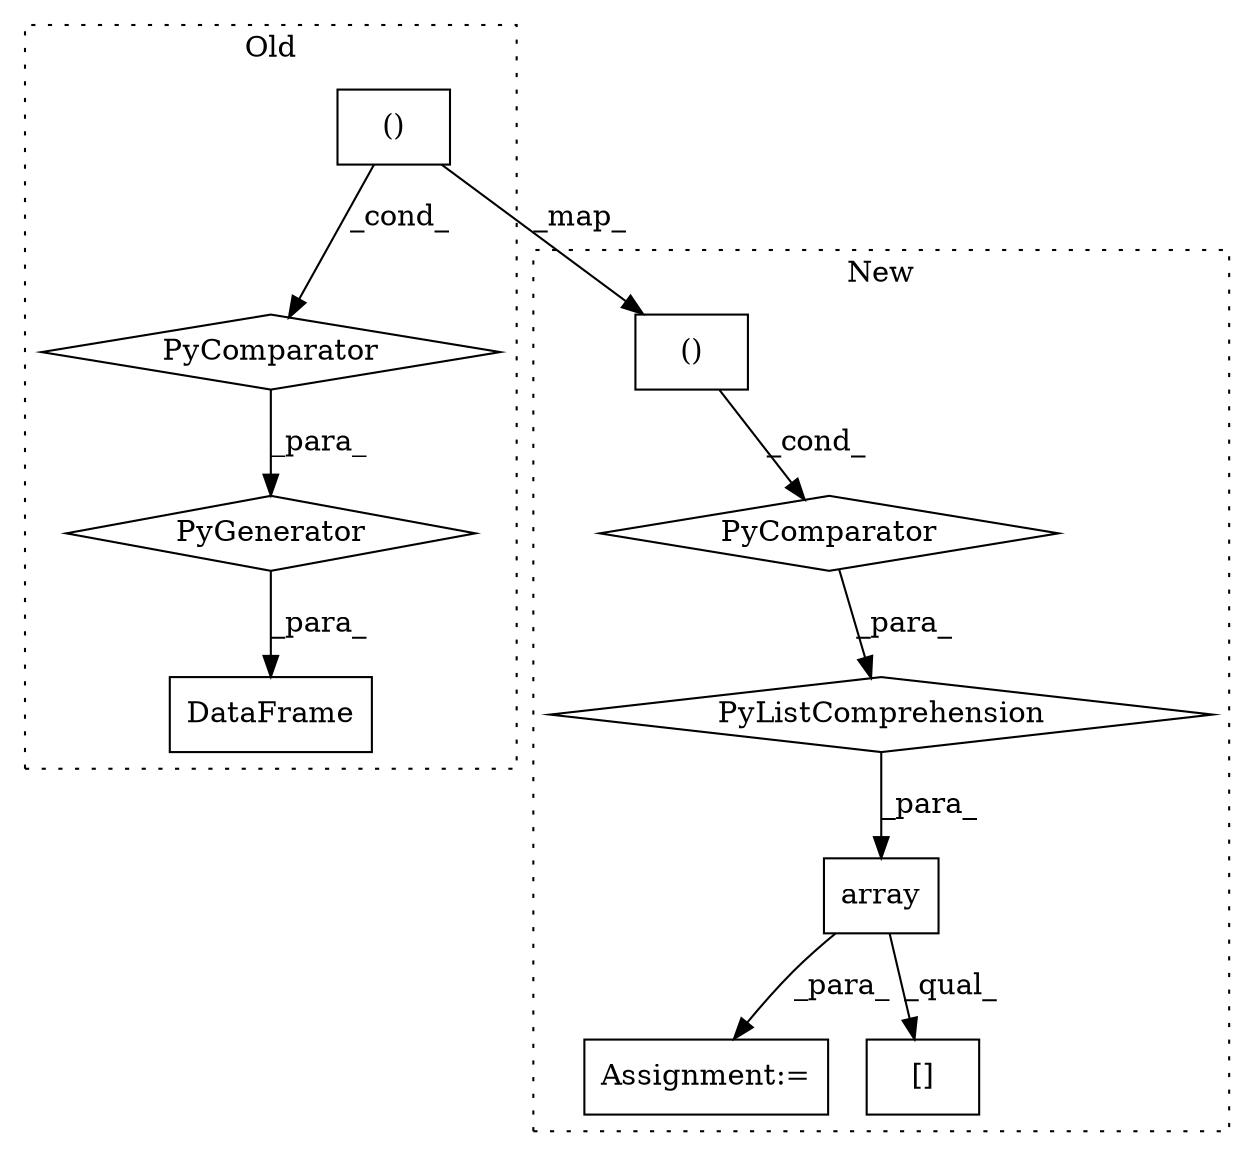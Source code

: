 digraph G {
subgraph cluster0 {
1 [label="PyGenerator" a="107" s="4089" l="266" shape="diamond"];
3 [label="PyComparator" a="113" s="4319" l="23" shape="diamond"];
8 [label="DataFrame" a="32" s="4877,4898" l="10,1" shape="box"];
10 [label="()" a="106" s="4089" l="141" shape="box"];
label = "Old";
style="dotted";
}
subgraph cluster1 {
2 [label="array" a="32" s="4031,4331" l="26,-12" shape="box"];
4 [label="Assignment:=" a="7" s="4908" l="1" shape="box"];
5 [label="PyListComprehension" a="109" s="4057" l="274" shape="diamond"];
6 [label="PyComparator" a="113" s="4287" l="29" shape="diamond"];
7 [label="[]" a="2" s="4909,4944" l="10,1" shape="box"];
9 [label="()" a="106" s="4057" l="141" shape="box"];
label = "New";
style="dotted";
}
1 -> 8 [label="_para_"];
2 -> 4 [label="_para_"];
2 -> 7 [label="_qual_"];
3 -> 1 [label="_para_"];
5 -> 2 [label="_para_"];
6 -> 5 [label="_para_"];
9 -> 6 [label="_cond_"];
10 -> 3 [label="_cond_"];
10 -> 9 [label="_map_"];
}
